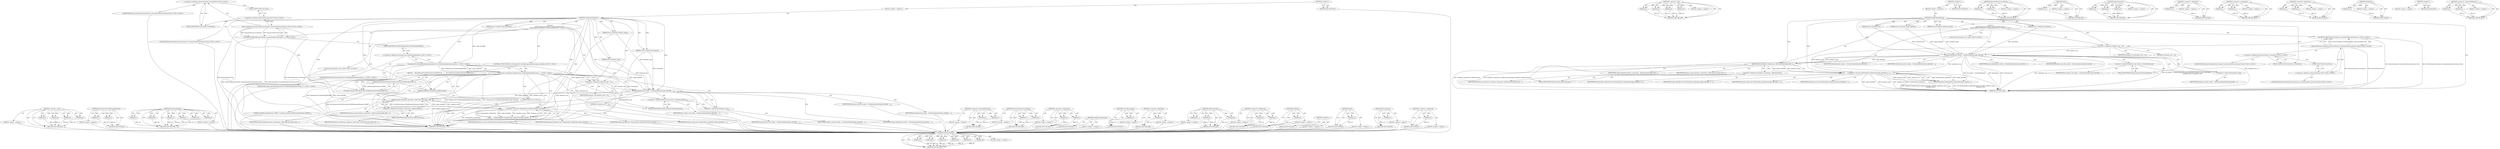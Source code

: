 digraph "&lt;operator&gt;.addressOf" {
vulnerable_90 [label=<(METHOD,DatabaseOpened)>];
vulnerable_91 [label=<(PARAM,p1)>];
vulnerable_92 [label=<(PARAM,p2)>];
vulnerable_93 [label=<(PARAM,p3)>];
vulnerable_94 [label=<(PARAM,p4)>];
vulnerable_95 [label=<(PARAM,p5)>];
vulnerable_96 [label=<(PARAM,p6)>];
vulnerable_97 [label=<(BLOCK,&lt;empty&gt;,&lt;empty&gt;)>];
vulnerable_98 [label=<(METHOD_RETURN,ANY)>];
vulnerable_118 [label=<(METHOD,&lt;operator&gt;.new)>];
vulnerable_119 [label=<(PARAM,p1)>];
vulnerable_120 [label=<(PARAM,p2)>];
vulnerable_121 [label=<(PARAM,p3)>];
vulnerable_122 [label=<(PARAM,p4)>];
vulnerable_123 [label=<(BLOCK,&lt;empty&gt;,&lt;empty&gt;)>];
vulnerable_124 [label=<(METHOD_RETURN,ANY)>];
vulnerable_6 [label=<(METHOD,&lt;global&gt;)<SUB>1</SUB>>];
vulnerable_7 [label=<(BLOCK,&lt;empty&gt;,&lt;empty&gt;)<SUB>1</SUB>>];
vulnerable_8 [label=<(METHOD,OnDatabaseOpened)<SUB>1</SUB>>];
vulnerable_9 [label=<(PARAM,const string16&amp; origin_identifier)<SUB>1</SUB>>];
vulnerable_10 [label=<(PARAM,const string16&amp; database_name)<SUB>2</SUB>>];
vulnerable_11 [label=<(PARAM,const string16&amp; description)<SUB>3</SUB>>];
vulnerable_12 [label=<(PARAM,int64 estimated_size)<SUB>4</SUB>>];
vulnerable_13 [label="<(BLOCK,{
   DCHECK(BrowserThread::CurrentlyOn(BrowserT...,{
   DCHECK(BrowserThread::CurrentlyOn(BrowserT...)<SUB>4</SUB>>"];
vulnerable_14 [label="<(DCHECK,DCHECK(BrowserThread::CurrentlyOn(BrowserThread...)<SUB>5</SUB>>"];
vulnerable_15 [label="<(BrowserThread.CurrentlyOn,BrowserThread::CurrentlyOn(BrowserThread::FILE))<SUB>5</SUB>>"];
vulnerable_16 [label="<(&lt;operator&gt;.fieldAccess,BrowserThread::CurrentlyOn)<SUB>5</SUB>>"];
vulnerable_17 [label="<(IDENTIFIER,BrowserThread,BrowserThread::CurrentlyOn(BrowserThread::FILE))<SUB>5</SUB>>"];
vulnerable_18 [label=<(FIELD_IDENTIFIER,CurrentlyOn,CurrentlyOn)<SUB>5</SUB>>];
vulnerable_19 [label="<(&lt;operator&gt;.fieldAccess,BrowserThread::FILE)<SUB>5</SUB>>"];
vulnerable_20 [label="<(IDENTIFIER,BrowserThread,BrowserThread::CurrentlyOn(BrowserThread::FILE))<SUB>5</SUB>>"];
vulnerable_21 [label=<(FIELD_IDENTIFIER,FILE,FILE)<SUB>5</SUB>>];
vulnerable_22 [label="<(LOCAL,int64 database_size: int64)<SUB>6</SUB>>"];
vulnerable_23 [label=<(&lt;operator&gt;.assignment,database_size = 0)<SUB>6</SUB>>];
vulnerable_24 [label=<(IDENTIFIER,database_size,database_size = 0)<SUB>6</SUB>>];
vulnerable_25 [label=<(LITERAL,0,database_size = 0)<SUB>6</SUB>>];
vulnerable_26 [label=<(DatabaseOpened,db_tracker_-&gt;DatabaseOpened(origin_identifier, ...)<SUB>7</SUB>>];
vulnerable_27 [label=<(&lt;operator&gt;.indirectFieldAccess,db_tracker_-&gt;DatabaseOpened)<SUB>7</SUB>>];
vulnerable_28 [label=<(IDENTIFIER,db_tracker_,db_tracker_-&gt;DatabaseOpened(origin_identifier, ...)<SUB>7</SUB>>];
vulnerable_29 [label=<(FIELD_IDENTIFIER,DatabaseOpened,DatabaseOpened)<SUB>7</SUB>>];
vulnerable_30 [label=<(IDENTIFIER,origin_identifier,db_tracker_-&gt;DatabaseOpened(origin_identifier, ...)<SUB>7</SUB>>];
vulnerable_31 [label=<(IDENTIFIER,database_name,db_tracker_-&gt;DatabaseOpened(origin_identifier, ...)<SUB>7</SUB>>];
vulnerable_32 [label=<(IDENTIFIER,description,db_tracker_-&gt;DatabaseOpened(origin_identifier, ...)<SUB>7</SUB>>];
vulnerable_33 [label=<(IDENTIFIER,estimated_size,db_tracker_-&gt;DatabaseOpened(origin_identifier, ...)<SUB>8</SUB>>];
vulnerable_34 [label=<(&lt;operator&gt;.addressOf,&amp;database_size)<SUB>8</SUB>>];
vulnerable_35 [label=<(IDENTIFIER,database_size,db_tracker_-&gt;DatabaseOpened(origin_identifier, ...)<SUB>8</SUB>>];
vulnerable_36 [label=<(AddConnection,database_connections_.AddConnection(origin_iden...)<SUB>9</SUB>>];
vulnerable_37 [label=<(&lt;operator&gt;.fieldAccess,database_connections_.AddConnection)<SUB>9</SUB>>];
vulnerable_38 [label=<(IDENTIFIER,database_connections_,database_connections_.AddConnection(origin_iden...)<SUB>9</SUB>>];
vulnerable_39 [label=<(FIELD_IDENTIFIER,AddConnection,AddConnection)<SUB>9</SUB>>];
vulnerable_40 [label=<(IDENTIFIER,origin_identifier,database_connections_.AddConnection(origin_iden...)<SUB>9</SUB>>];
vulnerable_41 [label=<(IDENTIFIER,database_name,database_connections_.AddConnection(origin_iden...)<SUB>9</SUB>>];
vulnerable_42 [label=<(Send,Send(new DatabaseMsg_UpdateSize(origin_identifi...)<SUB>10</SUB>>];
vulnerable_43 [label=<(&lt;operator&gt;.new,new DatabaseMsg_UpdateSize(origin_identifier, d...)<SUB>10</SUB>>];
vulnerable_44 [label=<(IDENTIFIER,DatabaseMsg_UpdateSize,new DatabaseMsg_UpdateSize(origin_identifier, d...)<SUB>10</SUB>>];
vulnerable_45 [label=<(IDENTIFIER,origin_identifier,new DatabaseMsg_UpdateSize(origin_identifier, d...)<SUB>10</SUB>>];
vulnerable_46 [label=<(IDENTIFIER,database_name,new DatabaseMsg_UpdateSize(origin_identifier, d...)<SUB>10</SUB>>];
vulnerable_47 [label=<(IDENTIFIER,database_size,new DatabaseMsg_UpdateSize(origin_identifier, d...)<SUB>11</SUB>>];
vulnerable_48 [label=<(METHOD_RETURN,void)<SUB>1</SUB>>];
vulnerable_50 [label=<(METHOD_RETURN,ANY)<SUB>1</SUB>>];
vulnerable_75 [label=<(METHOD,BrowserThread.CurrentlyOn)>];
vulnerable_76 [label=<(PARAM,p1)>];
vulnerable_77 [label=<(PARAM,p2)>];
vulnerable_78 [label=<(BLOCK,&lt;empty&gt;,&lt;empty&gt;)>];
vulnerable_79 [label=<(METHOD_RETURN,ANY)>];
vulnerable_114 [label=<(METHOD,Send)>];
vulnerable_115 [label=<(PARAM,p1)>];
vulnerable_116 [label=<(BLOCK,&lt;empty&gt;,&lt;empty&gt;)>];
vulnerable_117 [label=<(METHOD_RETURN,ANY)>];
vulnerable_108 [label=<(METHOD,AddConnection)>];
vulnerable_109 [label=<(PARAM,p1)>];
vulnerable_110 [label=<(PARAM,p2)>];
vulnerable_111 [label=<(PARAM,p3)>];
vulnerable_112 [label=<(BLOCK,&lt;empty&gt;,&lt;empty&gt;)>];
vulnerable_113 [label=<(METHOD_RETURN,ANY)>];
vulnerable_104 [label=<(METHOD,&lt;operator&gt;.addressOf)>];
vulnerable_105 [label=<(PARAM,p1)>];
vulnerable_106 [label=<(BLOCK,&lt;empty&gt;,&lt;empty&gt;)>];
vulnerable_107 [label=<(METHOD_RETURN,ANY)>];
vulnerable_85 [label=<(METHOD,&lt;operator&gt;.assignment)>];
vulnerable_86 [label=<(PARAM,p1)>];
vulnerable_87 [label=<(PARAM,p2)>];
vulnerable_88 [label=<(BLOCK,&lt;empty&gt;,&lt;empty&gt;)>];
vulnerable_89 [label=<(METHOD_RETURN,ANY)>];
vulnerable_80 [label=<(METHOD,&lt;operator&gt;.fieldAccess)>];
vulnerable_81 [label=<(PARAM,p1)>];
vulnerable_82 [label=<(PARAM,p2)>];
vulnerable_83 [label=<(BLOCK,&lt;empty&gt;,&lt;empty&gt;)>];
vulnerable_84 [label=<(METHOD_RETURN,ANY)>];
vulnerable_71 [label=<(METHOD,DCHECK)>];
vulnerable_72 [label=<(PARAM,p1)>];
vulnerable_73 [label=<(BLOCK,&lt;empty&gt;,&lt;empty&gt;)>];
vulnerable_74 [label=<(METHOD_RETURN,ANY)>];
vulnerable_65 [label=<(METHOD,&lt;global&gt;)<SUB>1</SUB>>];
vulnerable_66 [label=<(BLOCK,&lt;empty&gt;,&lt;empty&gt;)>];
vulnerable_67 [label=<(METHOD_RETURN,ANY)>];
vulnerable_99 [label=<(METHOD,&lt;operator&gt;.indirectFieldAccess)>];
vulnerable_100 [label=<(PARAM,p1)>];
vulnerable_101 [label=<(PARAM,p2)>];
vulnerable_102 [label=<(BLOCK,&lt;empty&gt;,&lt;empty&gt;)>];
vulnerable_103 [label=<(METHOD_RETURN,ANY)>];
fixed_153 [label=<(METHOD,&lt;operator&gt;.new)>];
fixed_154 [label=<(PARAM,p1)>];
fixed_155 [label=<(PARAM,p2)>];
fixed_156 [label=<(PARAM,p3)>];
fixed_157 [label=<(PARAM,p4)>];
fixed_158 [label=<(BLOCK,&lt;empty&gt;,&lt;empty&gt;)>];
fixed_159 [label=<(METHOD_RETURN,ANY)>];
fixed_104 [label=<(METHOD,DatabaseUtil.IsValidOriginIdentifier)>];
fixed_105 [label=<(PARAM,p1)>];
fixed_106 [label=<(PARAM,p2)>];
fixed_107 [label=<(BLOCK,&lt;empty&gt;,&lt;empty&gt;)>];
fixed_108 [label=<(METHOD_RETURN,ANY)>];
fixed_125 [label=<(METHOD,DatabaseOpened)>];
fixed_126 [label=<(PARAM,p1)>];
fixed_127 [label=<(PARAM,p2)>];
fixed_128 [label=<(PARAM,p3)>];
fixed_129 [label=<(PARAM,p4)>];
fixed_130 [label=<(PARAM,p5)>];
fixed_131 [label=<(PARAM,p6)>];
fixed_132 [label=<(BLOCK,&lt;empty&gt;,&lt;empty&gt;)>];
fixed_133 [label=<(METHOD_RETURN,ANY)>];
fixed_6 [label=<(METHOD,&lt;global&gt;)<SUB>1</SUB>>];
fixed_7 [label=<(BLOCK,&lt;empty&gt;,&lt;empty&gt;)<SUB>1</SUB>>];
fixed_8 [label=<(METHOD,OnDatabaseOpened)<SUB>1</SUB>>];
fixed_9 [label=<(PARAM,const string16&amp; origin_identifier)<SUB>1</SUB>>];
fixed_10 [label=<(PARAM,const string16&amp; database_name)<SUB>2</SUB>>];
fixed_11 [label=<(PARAM,const string16&amp; description)<SUB>3</SUB>>];
fixed_12 [label=<(PARAM,int64 estimated_size)<SUB>4</SUB>>];
fixed_13 [label="<(BLOCK,{
   DCHECK(BrowserThread::CurrentlyOn(BrowserT...,{
   DCHECK(BrowserThread::CurrentlyOn(BrowserT...)<SUB>4</SUB>>"];
fixed_14 [label="<(DCHECK,DCHECK(BrowserThread::CurrentlyOn(BrowserThread...)<SUB>5</SUB>>"];
fixed_15 [label="<(BrowserThread.CurrentlyOn,BrowserThread::CurrentlyOn(BrowserThread::FILE))<SUB>5</SUB>>"];
fixed_16 [label="<(&lt;operator&gt;.fieldAccess,BrowserThread::CurrentlyOn)<SUB>5</SUB>>"];
fixed_17 [label="<(IDENTIFIER,BrowserThread,BrowserThread::CurrentlyOn(BrowserThread::FILE))<SUB>5</SUB>>"];
fixed_18 [label=<(FIELD_IDENTIFIER,CurrentlyOn,CurrentlyOn)<SUB>5</SUB>>];
fixed_19 [label="<(&lt;operator&gt;.fieldAccess,BrowserThread::FILE)<SUB>5</SUB>>"];
fixed_20 [label="<(IDENTIFIER,BrowserThread,BrowserThread::CurrentlyOn(BrowserThread::FILE))<SUB>5</SUB>>"];
fixed_21 [label=<(FIELD_IDENTIFIER,FILE,FILE)<SUB>5</SUB>>];
fixed_22 [label="<(CONTROL_STRUCTURE,IF,if (!DatabaseUtil::IsValidOriginIdentifier(origin_identifier)))<SUB>7</SUB>>"];
fixed_23 [label="<(&lt;operator&gt;.logicalNot,!DatabaseUtil::IsValidOriginIdentifier(origin_i...)<SUB>7</SUB>>"];
fixed_24 [label="<(DatabaseUtil.IsValidOriginIdentifier,DatabaseUtil::IsValidOriginIdentifier(origin_id...)<SUB>7</SUB>>"];
fixed_25 [label="<(&lt;operator&gt;.fieldAccess,DatabaseUtil::IsValidOriginIdentifier)<SUB>7</SUB>>"];
fixed_26 [label="<(IDENTIFIER,DatabaseUtil,DatabaseUtil::IsValidOriginIdentifier(origin_id...)<SUB>7</SUB>>"];
fixed_27 [label=<(FIELD_IDENTIFIER,IsValidOriginIdentifier,IsValidOriginIdentifier)<SUB>7</SUB>>];
fixed_28 [label="<(IDENTIFIER,origin_identifier,DatabaseUtil::IsValidOriginIdentifier(origin_id...)<SUB>7</SUB>>"];
fixed_29 [label=<(BLOCK,{
    RecordAction(UserMetricsAction(&quot;BadMessag...,{
    RecordAction(UserMetricsAction(&quot;BadMessag...)<SUB>7</SUB>>];
fixed_30 [label=<(RecordAction,RecordAction(UserMetricsAction(&quot;BadMessageTermi...)<SUB>8</SUB>>];
fixed_31 [label=<(UserMetricsAction,UserMetricsAction(&quot;BadMessageTerminate_DBMF&quot;))<SUB>8</SUB>>];
fixed_32 [label=<(LITERAL,&quot;BadMessageTerminate_DBMF&quot;,UserMetricsAction(&quot;BadMessageTerminate_DBMF&quot;))<SUB>8</SUB>>];
fixed_33 [label=<(BadMessageReceived,BadMessageReceived())<SUB>9</SUB>>];
fixed_34 [label=<(RETURN,return;,return;)<SUB>10</SUB>>];
fixed_35 [label="<(LOCAL,int64 database_size: int64)<SUB>13</SUB>>"];
fixed_36 [label=<(&lt;operator&gt;.assignment,database_size = 0)<SUB>13</SUB>>];
fixed_37 [label=<(IDENTIFIER,database_size,database_size = 0)<SUB>13</SUB>>];
fixed_38 [label=<(LITERAL,0,database_size = 0)<SUB>13</SUB>>];
fixed_39 [label=<(DatabaseOpened,db_tracker_-&gt;DatabaseOpened(origin_identifier, ...)<SUB>14</SUB>>];
fixed_40 [label=<(&lt;operator&gt;.indirectFieldAccess,db_tracker_-&gt;DatabaseOpened)<SUB>14</SUB>>];
fixed_41 [label=<(IDENTIFIER,db_tracker_,db_tracker_-&gt;DatabaseOpened(origin_identifier, ...)<SUB>14</SUB>>];
fixed_42 [label=<(FIELD_IDENTIFIER,DatabaseOpened,DatabaseOpened)<SUB>14</SUB>>];
fixed_43 [label=<(IDENTIFIER,origin_identifier,db_tracker_-&gt;DatabaseOpened(origin_identifier, ...)<SUB>14</SUB>>];
fixed_44 [label=<(IDENTIFIER,database_name,db_tracker_-&gt;DatabaseOpened(origin_identifier, ...)<SUB>14</SUB>>];
fixed_45 [label=<(IDENTIFIER,description,db_tracker_-&gt;DatabaseOpened(origin_identifier, ...)<SUB>14</SUB>>];
fixed_46 [label=<(IDENTIFIER,estimated_size,db_tracker_-&gt;DatabaseOpened(origin_identifier, ...)<SUB>15</SUB>>];
fixed_47 [label=<(&lt;operator&gt;.addressOf,&amp;database_size)<SUB>15</SUB>>];
fixed_48 [label=<(IDENTIFIER,database_size,db_tracker_-&gt;DatabaseOpened(origin_identifier, ...)<SUB>15</SUB>>];
fixed_49 [label=<(AddConnection,database_connections_.AddConnection(origin_iden...)<SUB>16</SUB>>];
fixed_50 [label=<(&lt;operator&gt;.fieldAccess,database_connections_.AddConnection)<SUB>16</SUB>>];
fixed_51 [label=<(IDENTIFIER,database_connections_,database_connections_.AddConnection(origin_iden...)<SUB>16</SUB>>];
fixed_52 [label=<(FIELD_IDENTIFIER,AddConnection,AddConnection)<SUB>16</SUB>>];
fixed_53 [label=<(IDENTIFIER,origin_identifier,database_connections_.AddConnection(origin_iden...)<SUB>16</SUB>>];
fixed_54 [label=<(IDENTIFIER,database_name,database_connections_.AddConnection(origin_iden...)<SUB>16</SUB>>];
fixed_55 [label=<(Send,Send(new DatabaseMsg_UpdateSize(origin_identifi...)<SUB>17</SUB>>];
fixed_56 [label=<(&lt;operator&gt;.new,new DatabaseMsg_UpdateSize(origin_identifier, d...)<SUB>17</SUB>>];
fixed_57 [label=<(IDENTIFIER,DatabaseMsg_UpdateSize,new DatabaseMsg_UpdateSize(origin_identifier, d...)<SUB>17</SUB>>];
fixed_58 [label=<(IDENTIFIER,origin_identifier,new DatabaseMsg_UpdateSize(origin_identifier, d...)<SUB>17</SUB>>];
fixed_59 [label=<(IDENTIFIER,database_name,new DatabaseMsg_UpdateSize(origin_identifier, d...)<SUB>17</SUB>>];
fixed_60 [label=<(IDENTIFIER,database_size,new DatabaseMsg_UpdateSize(origin_identifier, d...)<SUB>18</SUB>>];
fixed_61 [label=<(METHOD_RETURN,void)<SUB>1</SUB>>];
fixed_63 [label=<(METHOD_RETURN,ANY)<SUB>1</SUB>>];
fixed_134 [label=<(METHOD,&lt;operator&gt;.indirectFieldAccess)>];
fixed_135 [label=<(PARAM,p1)>];
fixed_136 [label=<(PARAM,p2)>];
fixed_137 [label=<(BLOCK,&lt;empty&gt;,&lt;empty&gt;)>];
fixed_138 [label=<(METHOD_RETURN,ANY)>];
fixed_90 [label=<(METHOD,BrowserThread.CurrentlyOn)>];
fixed_91 [label=<(PARAM,p1)>];
fixed_92 [label=<(PARAM,p2)>];
fixed_93 [label=<(BLOCK,&lt;empty&gt;,&lt;empty&gt;)>];
fixed_94 [label=<(METHOD_RETURN,ANY)>];
fixed_120 [label=<(METHOD,&lt;operator&gt;.assignment)>];
fixed_121 [label=<(PARAM,p1)>];
fixed_122 [label=<(PARAM,p2)>];
fixed_123 [label=<(BLOCK,&lt;empty&gt;,&lt;empty&gt;)>];
fixed_124 [label=<(METHOD_RETURN,ANY)>];
fixed_117 [label=<(METHOD,BadMessageReceived)>];
fixed_118 [label=<(BLOCK,&lt;empty&gt;,&lt;empty&gt;)>];
fixed_119 [label=<(METHOD_RETURN,ANY)>];
fixed_113 [label=<(METHOD,UserMetricsAction)>];
fixed_114 [label=<(PARAM,p1)>];
fixed_115 [label=<(BLOCK,&lt;empty&gt;,&lt;empty&gt;)>];
fixed_116 [label=<(METHOD_RETURN,ANY)>];
fixed_100 [label=<(METHOD,&lt;operator&gt;.logicalNot)>];
fixed_101 [label=<(PARAM,p1)>];
fixed_102 [label=<(BLOCK,&lt;empty&gt;,&lt;empty&gt;)>];
fixed_103 [label=<(METHOD_RETURN,ANY)>];
fixed_143 [label=<(METHOD,AddConnection)>];
fixed_144 [label=<(PARAM,p1)>];
fixed_145 [label=<(PARAM,p2)>];
fixed_146 [label=<(PARAM,p3)>];
fixed_147 [label=<(BLOCK,&lt;empty&gt;,&lt;empty&gt;)>];
fixed_148 [label=<(METHOD_RETURN,ANY)>];
fixed_95 [label=<(METHOD,&lt;operator&gt;.fieldAccess)>];
fixed_96 [label=<(PARAM,p1)>];
fixed_97 [label=<(PARAM,p2)>];
fixed_98 [label=<(BLOCK,&lt;empty&gt;,&lt;empty&gt;)>];
fixed_99 [label=<(METHOD_RETURN,ANY)>];
fixed_86 [label=<(METHOD,DCHECK)>];
fixed_87 [label=<(PARAM,p1)>];
fixed_88 [label=<(BLOCK,&lt;empty&gt;,&lt;empty&gt;)>];
fixed_89 [label=<(METHOD_RETURN,ANY)>];
fixed_80 [label=<(METHOD,&lt;global&gt;)<SUB>1</SUB>>];
fixed_81 [label=<(BLOCK,&lt;empty&gt;,&lt;empty&gt;)>];
fixed_82 [label=<(METHOD_RETURN,ANY)>];
fixed_149 [label=<(METHOD,Send)>];
fixed_150 [label=<(PARAM,p1)>];
fixed_151 [label=<(BLOCK,&lt;empty&gt;,&lt;empty&gt;)>];
fixed_152 [label=<(METHOD_RETURN,ANY)>];
fixed_109 [label=<(METHOD,RecordAction)>];
fixed_110 [label=<(PARAM,p1)>];
fixed_111 [label=<(BLOCK,&lt;empty&gt;,&lt;empty&gt;)>];
fixed_112 [label=<(METHOD_RETURN,ANY)>];
fixed_139 [label=<(METHOD,&lt;operator&gt;.addressOf)>];
fixed_140 [label=<(PARAM,p1)>];
fixed_141 [label=<(BLOCK,&lt;empty&gt;,&lt;empty&gt;)>];
fixed_142 [label=<(METHOD_RETURN,ANY)>];
vulnerable_90 -> vulnerable_91  [key=0, label="AST: "];
vulnerable_90 -> vulnerable_91  [key=1, label="DDG: "];
vulnerable_90 -> vulnerable_97  [key=0, label="AST: "];
vulnerable_90 -> vulnerable_92  [key=0, label="AST: "];
vulnerable_90 -> vulnerable_92  [key=1, label="DDG: "];
vulnerable_90 -> vulnerable_98  [key=0, label="AST: "];
vulnerable_90 -> vulnerable_98  [key=1, label="CFG: "];
vulnerable_90 -> vulnerable_93  [key=0, label="AST: "];
vulnerable_90 -> vulnerable_93  [key=1, label="DDG: "];
vulnerable_90 -> vulnerable_94  [key=0, label="AST: "];
vulnerable_90 -> vulnerable_94  [key=1, label="DDG: "];
vulnerable_90 -> vulnerable_95  [key=0, label="AST: "];
vulnerable_90 -> vulnerable_95  [key=1, label="DDG: "];
vulnerable_90 -> vulnerable_96  [key=0, label="AST: "];
vulnerable_90 -> vulnerable_96  [key=1, label="DDG: "];
vulnerable_91 -> vulnerable_98  [key=0, label="DDG: p1"];
vulnerable_92 -> vulnerable_98  [key=0, label="DDG: p2"];
vulnerable_93 -> vulnerable_98  [key=0, label="DDG: p3"];
vulnerable_94 -> vulnerable_98  [key=0, label="DDG: p4"];
vulnerable_95 -> vulnerable_98  [key=0, label="DDG: p5"];
vulnerable_96 -> vulnerable_98  [key=0, label="DDG: p6"];
vulnerable_118 -> vulnerable_119  [key=0, label="AST: "];
vulnerable_118 -> vulnerable_119  [key=1, label="DDG: "];
vulnerable_118 -> vulnerable_123  [key=0, label="AST: "];
vulnerable_118 -> vulnerable_120  [key=0, label="AST: "];
vulnerable_118 -> vulnerable_120  [key=1, label="DDG: "];
vulnerable_118 -> vulnerable_124  [key=0, label="AST: "];
vulnerable_118 -> vulnerable_124  [key=1, label="CFG: "];
vulnerable_118 -> vulnerable_121  [key=0, label="AST: "];
vulnerable_118 -> vulnerable_121  [key=1, label="DDG: "];
vulnerable_118 -> vulnerable_122  [key=0, label="AST: "];
vulnerable_118 -> vulnerable_122  [key=1, label="DDG: "];
vulnerable_119 -> vulnerable_124  [key=0, label="DDG: p1"];
vulnerable_120 -> vulnerable_124  [key=0, label="DDG: p2"];
vulnerable_121 -> vulnerable_124  [key=0, label="DDG: p3"];
vulnerable_122 -> vulnerable_124  [key=0, label="DDG: p4"];
vulnerable_6 -> vulnerable_7  [key=0, label="AST: "];
vulnerable_6 -> vulnerable_50  [key=0, label="AST: "];
vulnerable_6 -> vulnerable_50  [key=1, label="CFG: "];
vulnerable_7 -> vulnerable_8  [key=0, label="AST: "];
vulnerable_8 -> vulnerable_9  [key=0, label="AST: "];
vulnerable_8 -> vulnerable_9  [key=1, label="DDG: "];
vulnerable_8 -> vulnerable_10  [key=0, label="AST: "];
vulnerable_8 -> vulnerable_10  [key=1, label="DDG: "];
vulnerable_8 -> vulnerable_11  [key=0, label="AST: "];
vulnerable_8 -> vulnerable_11  [key=1, label="DDG: "];
vulnerable_8 -> vulnerable_12  [key=0, label="AST: "];
vulnerable_8 -> vulnerable_12  [key=1, label="DDG: "];
vulnerable_8 -> vulnerable_13  [key=0, label="AST: "];
vulnerable_8 -> vulnerable_48  [key=0, label="AST: "];
vulnerable_8 -> vulnerable_18  [key=0, label="CFG: "];
vulnerable_8 -> vulnerable_23  [key=0, label="DDG: "];
vulnerable_8 -> vulnerable_26  [key=0, label="DDG: "];
vulnerable_8 -> vulnerable_36  [key=0, label="DDG: "];
vulnerable_8 -> vulnerable_43  [key=0, label="DDG: "];
vulnerable_9 -> vulnerable_26  [key=0, label="DDG: origin_identifier"];
vulnerable_10 -> vulnerable_26  [key=0, label="DDG: database_name"];
vulnerable_11 -> vulnerable_26  [key=0, label="DDG: description"];
vulnerable_12 -> vulnerable_26  [key=0, label="DDG: estimated_size"];
vulnerable_13 -> vulnerable_14  [key=0, label="AST: "];
vulnerable_13 -> vulnerable_22  [key=0, label="AST: "];
vulnerable_13 -> vulnerable_23  [key=0, label="AST: "];
vulnerable_13 -> vulnerable_26  [key=0, label="AST: "];
vulnerable_13 -> vulnerable_36  [key=0, label="AST: "];
vulnerable_13 -> vulnerable_42  [key=0, label="AST: "];
vulnerable_14 -> vulnerable_15  [key=0, label="AST: "];
vulnerable_14 -> vulnerable_23  [key=0, label="CFG: "];
vulnerable_14 -> vulnerable_48  [key=0, label="DDG: BrowserThread::CurrentlyOn(BrowserThread::FILE)"];
vulnerable_14 -> vulnerable_48  [key=1, label="DDG: DCHECK(BrowserThread::CurrentlyOn(BrowserThread::FILE))"];
vulnerable_15 -> vulnerable_16  [key=0, label="AST: "];
vulnerable_15 -> vulnerable_19  [key=0, label="AST: "];
vulnerable_15 -> vulnerable_14  [key=0, label="CFG: "];
vulnerable_15 -> vulnerable_14  [key=1, label="DDG: BrowserThread::CurrentlyOn"];
vulnerable_15 -> vulnerable_14  [key=2, label="DDG: BrowserThread::FILE"];
vulnerable_15 -> vulnerable_48  [key=0, label="DDG: BrowserThread::CurrentlyOn"];
vulnerable_15 -> vulnerable_48  [key=1, label="DDG: BrowserThread::FILE"];
vulnerable_16 -> vulnerable_17  [key=0, label="AST: "];
vulnerable_16 -> vulnerable_18  [key=0, label="AST: "];
vulnerable_16 -> vulnerable_21  [key=0, label="CFG: "];
vulnerable_18 -> vulnerable_16  [key=0, label="CFG: "];
vulnerable_19 -> vulnerable_20  [key=0, label="AST: "];
vulnerable_19 -> vulnerable_21  [key=0, label="AST: "];
vulnerable_19 -> vulnerable_15  [key=0, label="CFG: "];
vulnerable_21 -> vulnerable_19  [key=0, label="CFG: "];
vulnerable_23 -> vulnerable_24  [key=0, label="AST: "];
vulnerable_23 -> vulnerable_25  [key=0, label="AST: "];
vulnerable_23 -> vulnerable_29  [key=0, label="CFG: "];
vulnerable_23 -> vulnerable_48  [key=0, label="DDG: database_size = 0"];
vulnerable_23 -> vulnerable_26  [key=0, label="DDG: database_size"];
vulnerable_23 -> vulnerable_43  [key=0, label="DDG: database_size"];
vulnerable_26 -> vulnerable_27  [key=0, label="AST: "];
vulnerable_26 -> vulnerable_30  [key=0, label="AST: "];
vulnerable_26 -> vulnerable_31  [key=0, label="AST: "];
vulnerable_26 -> vulnerable_32  [key=0, label="AST: "];
vulnerable_26 -> vulnerable_33  [key=0, label="AST: "];
vulnerable_26 -> vulnerable_34  [key=0, label="AST: "];
vulnerable_26 -> vulnerable_39  [key=0, label="CFG: "];
vulnerable_26 -> vulnerable_48  [key=0, label="DDG: db_tracker_-&gt;DatabaseOpened"];
vulnerable_26 -> vulnerable_48  [key=1, label="DDG: description"];
vulnerable_26 -> vulnerable_48  [key=2, label="DDG: estimated_size"];
vulnerable_26 -> vulnerable_48  [key=3, label="DDG: &amp;database_size"];
vulnerable_26 -> vulnerable_48  [key=4, label="DDG: db_tracker_-&gt;DatabaseOpened(origin_identifier, database_name, description,
                               estimated_size, &amp;database_size)"];
vulnerable_26 -> vulnerable_36  [key=0, label="DDG: origin_identifier"];
vulnerable_26 -> vulnerable_36  [key=1, label="DDG: database_name"];
vulnerable_26 -> vulnerable_43  [key=0, label="DDG: &amp;database_size"];
vulnerable_27 -> vulnerable_28  [key=0, label="AST: "];
vulnerable_27 -> vulnerable_29  [key=0, label="AST: "];
vulnerable_27 -> vulnerable_34  [key=0, label="CFG: "];
vulnerable_29 -> vulnerable_27  [key=0, label="CFG: "];
vulnerable_34 -> vulnerable_35  [key=0, label="AST: "];
vulnerable_34 -> vulnerable_26  [key=0, label="CFG: "];
vulnerable_36 -> vulnerable_37  [key=0, label="AST: "];
vulnerable_36 -> vulnerable_40  [key=0, label="AST: "];
vulnerable_36 -> vulnerable_41  [key=0, label="AST: "];
vulnerable_36 -> vulnerable_43  [key=0, label="CFG: "];
vulnerable_36 -> vulnerable_43  [key=1, label="DDG: origin_identifier"];
vulnerable_36 -> vulnerable_43  [key=2, label="DDG: database_name"];
vulnerable_36 -> vulnerable_48  [key=0, label="DDG: database_connections_.AddConnection"];
vulnerable_36 -> vulnerable_48  [key=1, label="DDG: database_connections_.AddConnection(origin_identifier, database_name)"];
vulnerable_37 -> vulnerable_38  [key=0, label="AST: "];
vulnerable_37 -> vulnerable_39  [key=0, label="AST: "];
vulnerable_37 -> vulnerable_36  [key=0, label="CFG: "];
vulnerable_39 -> vulnerable_37  [key=0, label="CFG: "];
vulnerable_42 -> vulnerable_43  [key=0, label="AST: "];
vulnerable_42 -> vulnerable_48  [key=0, label="CFG: "];
vulnerable_42 -> vulnerable_48  [key=1, label="DDG: new DatabaseMsg_UpdateSize(origin_identifier, database_name,
                                  database_size)"];
vulnerable_42 -> vulnerable_48  [key=2, label="DDG: Send(new DatabaseMsg_UpdateSize(origin_identifier, database_name,
                                  database_size))"];
vulnerable_43 -> vulnerable_44  [key=0, label="AST: "];
vulnerable_43 -> vulnerable_45  [key=0, label="AST: "];
vulnerable_43 -> vulnerable_46  [key=0, label="AST: "];
vulnerable_43 -> vulnerable_47  [key=0, label="AST: "];
vulnerable_43 -> vulnerable_42  [key=0, label="CFG: "];
vulnerable_43 -> vulnerable_42  [key=1, label="DDG: DatabaseMsg_UpdateSize"];
vulnerable_43 -> vulnerable_42  [key=2, label="DDG: origin_identifier"];
vulnerable_43 -> vulnerable_42  [key=3, label="DDG: database_name"];
vulnerable_43 -> vulnerable_42  [key=4, label="DDG: database_size"];
vulnerable_43 -> vulnerable_48  [key=0, label="DDG: origin_identifier"];
vulnerable_43 -> vulnerable_48  [key=1, label="DDG: database_name"];
vulnerable_43 -> vulnerable_48  [key=2, label="DDG: database_size"];
vulnerable_43 -> vulnerable_48  [key=3, label="DDG: DatabaseMsg_UpdateSize"];
vulnerable_75 -> vulnerable_76  [key=0, label="AST: "];
vulnerable_75 -> vulnerable_76  [key=1, label="DDG: "];
vulnerable_75 -> vulnerable_78  [key=0, label="AST: "];
vulnerable_75 -> vulnerable_77  [key=0, label="AST: "];
vulnerable_75 -> vulnerable_77  [key=1, label="DDG: "];
vulnerable_75 -> vulnerable_79  [key=0, label="AST: "];
vulnerable_75 -> vulnerable_79  [key=1, label="CFG: "];
vulnerable_76 -> vulnerable_79  [key=0, label="DDG: p1"];
vulnerable_77 -> vulnerable_79  [key=0, label="DDG: p2"];
vulnerable_114 -> vulnerable_115  [key=0, label="AST: "];
vulnerable_114 -> vulnerable_115  [key=1, label="DDG: "];
vulnerable_114 -> vulnerable_116  [key=0, label="AST: "];
vulnerable_114 -> vulnerable_117  [key=0, label="AST: "];
vulnerable_114 -> vulnerable_117  [key=1, label="CFG: "];
vulnerable_115 -> vulnerable_117  [key=0, label="DDG: p1"];
vulnerable_108 -> vulnerable_109  [key=0, label="AST: "];
vulnerable_108 -> vulnerable_109  [key=1, label="DDG: "];
vulnerable_108 -> vulnerable_112  [key=0, label="AST: "];
vulnerable_108 -> vulnerable_110  [key=0, label="AST: "];
vulnerable_108 -> vulnerable_110  [key=1, label="DDG: "];
vulnerable_108 -> vulnerable_113  [key=0, label="AST: "];
vulnerable_108 -> vulnerable_113  [key=1, label="CFG: "];
vulnerable_108 -> vulnerable_111  [key=0, label="AST: "];
vulnerable_108 -> vulnerable_111  [key=1, label="DDG: "];
vulnerable_109 -> vulnerable_113  [key=0, label="DDG: p1"];
vulnerable_110 -> vulnerable_113  [key=0, label="DDG: p2"];
vulnerable_111 -> vulnerable_113  [key=0, label="DDG: p3"];
vulnerable_104 -> vulnerable_105  [key=0, label="AST: "];
vulnerable_104 -> vulnerable_105  [key=1, label="DDG: "];
vulnerable_104 -> vulnerable_106  [key=0, label="AST: "];
vulnerable_104 -> vulnerable_107  [key=0, label="AST: "];
vulnerable_104 -> vulnerable_107  [key=1, label="CFG: "];
vulnerable_105 -> vulnerable_107  [key=0, label="DDG: p1"];
vulnerable_85 -> vulnerable_86  [key=0, label="AST: "];
vulnerable_85 -> vulnerable_86  [key=1, label="DDG: "];
vulnerable_85 -> vulnerable_88  [key=0, label="AST: "];
vulnerable_85 -> vulnerable_87  [key=0, label="AST: "];
vulnerable_85 -> vulnerable_87  [key=1, label="DDG: "];
vulnerable_85 -> vulnerable_89  [key=0, label="AST: "];
vulnerable_85 -> vulnerable_89  [key=1, label="CFG: "];
vulnerable_86 -> vulnerable_89  [key=0, label="DDG: p1"];
vulnerable_87 -> vulnerable_89  [key=0, label="DDG: p2"];
vulnerable_80 -> vulnerable_81  [key=0, label="AST: "];
vulnerable_80 -> vulnerable_81  [key=1, label="DDG: "];
vulnerable_80 -> vulnerable_83  [key=0, label="AST: "];
vulnerable_80 -> vulnerable_82  [key=0, label="AST: "];
vulnerable_80 -> vulnerable_82  [key=1, label="DDG: "];
vulnerable_80 -> vulnerable_84  [key=0, label="AST: "];
vulnerable_80 -> vulnerable_84  [key=1, label="CFG: "];
vulnerable_81 -> vulnerable_84  [key=0, label="DDG: p1"];
vulnerable_82 -> vulnerable_84  [key=0, label="DDG: p2"];
vulnerable_71 -> vulnerable_72  [key=0, label="AST: "];
vulnerable_71 -> vulnerable_72  [key=1, label="DDG: "];
vulnerable_71 -> vulnerable_73  [key=0, label="AST: "];
vulnerable_71 -> vulnerable_74  [key=0, label="AST: "];
vulnerable_71 -> vulnerable_74  [key=1, label="CFG: "];
vulnerable_72 -> vulnerable_74  [key=0, label="DDG: p1"];
vulnerable_65 -> vulnerable_66  [key=0, label="AST: "];
vulnerable_65 -> vulnerable_67  [key=0, label="AST: "];
vulnerable_65 -> vulnerable_67  [key=1, label="CFG: "];
vulnerable_99 -> vulnerable_100  [key=0, label="AST: "];
vulnerable_99 -> vulnerable_100  [key=1, label="DDG: "];
vulnerable_99 -> vulnerable_102  [key=0, label="AST: "];
vulnerable_99 -> vulnerable_101  [key=0, label="AST: "];
vulnerable_99 -> vulnerable_101  [key=1, label="DDG: "];
vulnerable_99 -> vulnerable_103  [key=0, label="AST: "];
vulnerable_99 -> vulnerable_103  [key=1, label="CFG: "];
vulnerable_100 -> vulnerable_103  [key=0, label="DDG: p1"];
vulnerable_101 -> vulnerable_103  [key=0, label="DDG: p2"];
fixed_153 -> fixed_154  [key=0, label="AST: "];
fixed_153 -> fixed_154  [key=1, label="DDG: "];
fixed_153 -> fixed_158  [key=0, label="AST: "];
fixed_153 -> fixed_155  [key=0, label="AST: "];
fixed_153 -> fixed_155  [key=1, label="DDG: "];
fixed_153 -> fixed_159  [key=0, label="AST: "];
fixed_153 -> fixed_159  [key=1, label="CFG: "];
fixed_153 -> fixed_156  [key=0, label="AST: "];
fixed_153 -> fixed_156  [key=1, label="DDG: "];
fixed_153 -> fixed_157  [key=0, label="AST: "];
fixed_153 -> fixed_157  [key=1, label="DDG: "];
fixed_154 -> fixed_159  [key=0, label="DDG: p1"];
fixed_155 -> fixed_159  [key=0, label="DDG: p2"];
fixed_156 -> fixed_159  [key=0, label="DDG: p3"];
fixed_157 -> fixed_159  [key=0, label="DDG: p4"];
fixed_158 -> vulnerable_90  [key=0];
fixed_159 -> vulnerable_90  [key=0];
fixed_104 -> fixed_105  [key=0, label="AST: "];
fixed_104 -> fixed_105  [key=1, label="DDG: "];
fixed_104 -> fixed_107  [key=0, label="AST: "];
fixed_104 -> fixed_106  [key=0, label="AST: "];
fixed_104 -> fixed_106  [key=1, label="DDG: "];
fixed_104 -> fixed_108  [key=0, label="AST: "];
fixed_104 -> fixed_108  [key=1, label="CFG: "];
fixed_105 -> fixed_108  [key=0, label="DDG: p1"];
fixed_106 -> fixed_108  [key=0, label="DDG: p2"];
fixed_107 -> vulnerable_90  [key=0];
fixed_108 -> vulnerable_90  [key=0];
fixed_125 -> fixed_126  [key=0, label="AST: "];
fixed_125 -> fixed_126  [key=1, label="DDG: "];
fixed_125 -> fixed_132  [key=0, label="AST: "];
fixed_125 -> fixed_127  [key=0, label="AST: "];
fixed_125 -> fixed_127  [key=1, label="DDG: "];
fixed_125 -> fixed_133  [key=0, label="AST: "];
fixed_125 -> fixed_133  [key=1, label="CFG: "];
fixed_125 -> fixed_128  [key=0, label="AST: "];
fixed_125 -> fixed_128  [key=1, label="DDG: "];
fixed_125 -> fixed_129  [key=0, label="AST: "];
fixed_125 -> fixed_129  [key=1, label="DDG: "];
fixed_125 -> fixed_130  [key=0, label="AST: "];
fixed_125 -> fixed_130  [key=1, label="DDG: "];
fixed_125 -> fixed_131  [key=0, label="AST: "];
fixed_125 -> fixed_131  [key=1, label="DDG: "];
fixed_126 -> fixed_133  [key=0, label="DDG: p1"];
fixed_127 -> fixed_133  [key=0, label="DDG: p2"];
fixed_128 -> fixed_133  [key=0, label="DDG: p3"];
fixed_129 -> fixed_133  [key=0, label="DDG: p4"];
fixed_130 -> fixed_133  [key=0, label="DDG: p5"];
fixed_131 -> fixed_133  [key=0, label="DDG: p6"];
fixed_132 -> vulnerable_90  [key=0];
fixed_133 -> vulnerable_90  [key=0];
fixed_6 -> fixed_7  [key=0, label="AST: "];
fixed_6 -> fixed_63  [key=0, label="AST: "];
fixed_6 -> fixed_63  [key=1, label="CFG: "];
fixed_7 -> fixed_8  [key=0, label="AST: "];
fixed_8 -> fixed_9  [key=0, label="AST: "];
fixed_8 -> fixed_9  [key=1, label="DDG: "];
fixed_8 -> fixed_10  [key=0, label="AST: "];
fixed_8 -> fixed_10  [key=1, label="DDG: "];
fixed_8 -> fixed_11  [key=0, label="AST: "];
fixed_8 -> fixed_11  [key=1, label="DDG: "];
fixed_8 -> fixed_12  [key=0, label="AST: "];
fixed_8 -> fixed_12  [key=1, label="DDG: "];
fixed_8 -> fixed_13  [key=0, label="AST: "];
fixed_8 -> fixed_61  [key=0, label="AST: "];
fixed_8 -> fixed_18  [key=0, label="CFG: "];
fixed_8 -> fixed_36  [key=0, label="DDG: "];
fixed_8 -> fixed_39  [key=0, label="DDG: "];
fixed_8 -> fixed_49  [key=0, label="DDG: "];
fixed_8 -> fixed_33  [key=0, label="DDG: "];
fixed_8 -> fixed_34  [key=0, label="DDG: "];
fixed_8 -> fixed_56  [key=0, label="DDG: "];
fixed_8 -> fixed_24  [key=0, label="DDG: "];
fixed_8 -> fixed_31  [key=0, label="DDG: "];
fixed_9 -> fixed_24  [key=0, label="DDG: origin_identifier"];
fixed_10 -> fixed_61  [key=0, label="DDG: database_name"];
fixed_10 -> fixed_39  [key=0, label="DDG: database_name"];
fixed_11 -> fixed_61  [key=0, label="DDG: description"];
fixed_11 -> fixed_39  [key=0, label="DDG: description"];
fixed_12 -> fixed_61  [key=0, label="DDG: estimated_size"];
fixed_12 -> fixed_39  [key=0, label="DDG: estimated_size"];
fixed_13 -> fixed_14  [key=0, label="AST: "];
fixed_13 -> fixed_22  [key=0, label="AST: "];
fixed_13 -> fixed_35  [key=0, label="AST: "];
fixed_13 -> fixed_36  [key=0, label="AST: "];
fixed_13 -> fixed_39  [key=0, label="AST: "];
fixed_13 -> fixed_49  [key=0, label="AST: "];
fixed_13 -> fixed_55  [key=0, label="AST: "];
fixed_14 -> fixed_15  [key=0, label="AST: "];
fixed_14 -> fixed_27  [key=0, label="CFG: "];
fixed_14 -> fixed_61  [key=0, label="DDG: BrowserThread::CurrentlyOn(BrowserThread::FILE)"];
fixed_14 -> fixed_61  [key=1, label="DDG: DCHECK(BrowserThread::CurrentlyOn(BrowserThread::FILE))"];
fixed_15 -> fixed_16  [key=0, label="AST: "];
fixed_15 -> fixed_19  [key=0, label="AST: "];
fixed_15 -> fixed_14  [key=0, label="CFG: "];
fixed_15 -> fixed_14  [key=1, label="DDG: BrowserThread::CurrentlyOn"];
fixed_15 -> fixed_14  [key=2, label="DDG: BrowserThread::FILE"];
fixed_15 -> fixed_61  [key=0, label="DDG: BrowserThread::CurrentlyOn"];
fixed_15 -> fixed_61  [key=1, label="DDG: BrowserThread::FILE"];
fixed_16 -> fixed_17  [key=0, label="AST: "];
fixed_16 -> fixed_18  [key=0, label="AST: "];
fixed_16 -> fixed_21  [key=0, label="CFG: "];
fixed_17 -> vulnerable_90  [key=0];
fixed_18 -> fixed_16  [key=0, label="CFG: "];
fixed_19 -> fixed_20  [key=0, label="AST: "];
fixed_19 -> fixed_21  [key=0, label="AST: "];
fixed_19 -> fixed_15  [key=0, label="CFG: "];
fixed_20 -> vulnerable_90  [key=0];
fixed_21 -> fixed_19  [key=0, label="CFG: "];
fixed_22 -> fixed_23  [key=0, label="AST: "];
fixed_22 -> fixed_29  [key=0, label="AST: "];
fixed_23 -> fixed_24  [key=0, label="AST: "];
fixed_23 -> fixed_31  [key=0, label="CFG: "];
fixed_23 -> fixed_31  [key=1, label="CDG: "];
fixed_23 -> fixed_36  [key=0, label="CFG: "];
fixed_23 -> fixed_36  [key=1, label="CDG: "];
fixed_23 -> fixed_61  [key=0, label="DDG: DatabaseUtil::IsValidOriginIdentifier(origin_identifier)"];
fixed_23 -> fixed_61  [key=1, label="DDG: !DatabaseUtil::IsValidOriginIdentifier(origin_identifier)"];
fixed_23 -> fixed_47  [key=0, label="CDG: "];
fixed_23 -> fixed_30  [key=0, label="CDG: "];
fixed_23 -> fixed_34  [key=0, label="CDG: "];
fixed_23 -> fixed_49  [key=0, label="CDG: "];
fixed_23 -> fixed_33  [key=0, label="CDG: "];
fixed_23 -> fixed_42  [key=0, label="CDG: "];
fixed_23 -> fixed_52  [key=0, label="CDG: "];
fixed_23 -> fixed_56  [key=0, label="CDG: "];
fixed_23 -> fixed_40  [key=0, label="CDG: "];
fixed_23 -> fixed_50  [key=0, label="CDG: "];
fixed_23 -> fixed_55  [key=0, label="CDG: "];
fixed_23 -> fixed_39  [key=0, label="CDG: "];
fixed_24 -> fixed_25  [key=0, label="AST: "];
fixed_24 -> fixed_28  [key=0, label="AST: "];
fixed_24 -> fixed_23  [key=0, label="CFG: "];
fixed_24 -> fixed_23  [key=1, label="DDG: DatabaseUtil::IsValidOriginIdentifier"];
fixed_24 -> fixed_23  [key=2, label="DDG: origin_identifier"];
fixed_24 -> fixed_61  [key=0, label="DDG: DatabaseUtil::IsValidOriginIdentifier"];
fixed_24 -> fixed_61  [key=1, label="DDG: origin_identifier"];
fixed_24 -> fixed_39  [key=0, label="DDG: origin_identifier"];
fixed_25 -> fixed_26  [key=0, label="AST: "];
fixed_25 -> fixed_27  [key=0, label="AST: "];
fixed_25 -> fixed_24  [key=0, label="CFG: "];
fixed_26 -> vulnerable_90  [key=0];
fixed_27 -> fixed_25  [key=0, label="CFG: "];
fixed_28 -> vulnerable_90  [key=0];
fixed_29 -> fixed_30  [key=0, label="AST: "];
fixed_29 -> fixed_33  [key=0, label="AST: "];
fixed_29 -> fixed_34  [key=0, label="AST: "];
fixed_30 -> fixed_31  [key=0, label="AST: "];
fixed_30 -> fixed_33  [key=0, label="CFG: "];
fixed_30 -> fixed_61  [key=0, label="DDG: UserMetricsAction(&quot;BadMessageTerminate_DBMF&quot;)"];
fixed_30 -> fixed_61  [key=1, label="DDG: RecordAction(UserMetricsAction(&quot;BadMessageTerminate_DBMF&quot;))"];
fixed_31 -> fixed_32  [key=0, label="AST: "];
fixed_31 -> fixed_30  [key=0, label="CFG: "];
fixed_31 -> fixed_30  [key=1, label="DDG: &quot;BadMessageTerminate_DBMF&quot;"];
fixed_32 -> vulnerable_90  [key=0];
fixed_33 -> fixed_34  [key=0, label="CFG: "];
fixed_33 -> fixed_61  [key=0, label="DDG: BadMessageReceived()"];
fixed_34 -> fixed_61  [key=0, label="CFG: "];
fixed_34 -> fixed_61  [key=1, label="DDG: &lt;RET&gt;"];
fixed_35 -> vulnerable_90  [key=0];
fixed_36 -> fixed_37  [key=0, label="AST: "];
fixed_36 -> fixed_38  [key=0, label="AST: "];
fixed_36 -> fixed_42  [key=0, label="CFG: "];
fixed_36 -> fixed_39  [key=0, label="DDG: database_size"];
fixed_36 -> fixed_56  [key=0, label="DDG: database_size"];
fixed_37 -> vulnerable_90  [key=0];
fixed_38 -> vulnerable_90  [key=0];
fixed_39 -> fixed_40  [key=0, label="AST: "];
fixed_39 -> fixed_43  [key=0, label="AST: "];
fixed_39 -> fixed_44  [key=0, label="AST: "];
fixed_39 -> fixed_45  [key=0, label="AST: "];
fixed_39 -> fixed_46  [key=0, label="AST: "];
fixed_39 -> fixed_47  [key=0, label="AST: "];
fixed_39 -> fixed_52  [key=0, label="CFG: "];
fixed_39 -> fixed_49  [key=0, label="DDG: origin_identifier"];
fixed_39 -> fixed_49  [key=1, label="DDG: database_name"];
fixed_39 -> fixed_56  [key=0, label="DDG: &amp;database_size"];
fixed_40 -> fixed_41  [key=0, label="AST: "];
fixed_40 -> fixed_42  [key=0, label="AST: "];
fixed_40 -> fixed_47  [key=0, label="CFG: "];
fixed_41 -> vulnerable_90  [key=0];
fixed_42 -> fixed_40  [key=0, label="CFG: "];
fixed_43 -> vulnerable_90  [key=0];
fixed_44 -> vulnerable_90  [key=0];
fixed_45 -> vulnerable_90  [key=0];
fixed_46 -> vulnerable_90  [key=0];
fixed_47 -> fixed_48  [key=0, label="AST: "];
fixed_47 -> fixed_39  [key=0, label="CFG: "];
fixed_48 -> vulnerable_90  [key=0];
fixed_49 -> fixed_50  [key=0, label="AST: "];
fixed_49 -> fixed_53  [key=0, label="AST: "];
fixed_49 -> fixed_54  [key=0, label="AST: "];
fixed_49 -> fixed_56  [key=0, label="CFG: "];
fixed_49 -> fixed_56  [key=1, label="DDG: origin_identifier"];
fixed_49 -> fixed_56  [key=2, label="DDG: database_name"];
fixed_50 -> fixed_51  [key=0, label="AST: "];
fixed_50 -> fixed_52  [key=0, label="AST: "];
fixed_50 -> fixed_49  [key=0, label="CFG: "];
fixed_51 -> vulnerable_90  [key=0];
fixed_52 -> fixed_50  [key=0, label="CFG: "];
fixed_53 -> vulnerable_90  [key=0];
fixed_54 -> vulnerable_90  [key=0];
fixed_55 -> fixed_56  [key=0, label="AST: "];
fixed_55 -> fixed_61  [key=0, label="CFG: "];
fixed_56 -> fixed_57  [key=0, label="AST: "];
fixed_56 -> fixed_58  [key=0, label="AST: "];
fixed_56 -> fixed_59  [key=0, label="AST: "];
fixed_56 -> fixed_60  [key=0, label="AST: "];
fixed_56 -> fixed_55  [key=0, label="CFG: "];
fixed_56 -> fixed_55  [key=1, label="DDG: DatabaseMsg_UpdateSize"];
fixed_56 -> fixed_55  [key=2, label="DDG: origin_identifier"];
fixed_56 -> fixed_55  [key=3, label="DDG: database_name"];
fixed_56 -> fixed_55  [key=4, label="DDG: database_size"];
fixed_56 -> fixed_61  [key=0, label="DDG: DatabaseMsg_UpdateSize"];
fixed_57 -> vulnerable_90  [key=0];
fixed_58 -> vulnerable_90  [key=0];
fixed_59 -> vulnerable_90  [key=0];
fixed_60 -> vulnerable_90  [key=0];
fixed_61 -> vulnerable_90  [key=0];
fixed_63 -> vulnerable_90  [key=0];
fixed_134 -> fixed_135  [key=0, label="AST: "];
fixed_134 -> fixed_135  [key=1, label="DDG: "];
fixed_134 -> fixed_137  [key=0, label="AST: "];
fixed_134 -> fixed_136  [key=0, label="AST: "];
fixed_134 -> fixed_136  [key=1, label="DDG: "];
fixed_134 -> fixed_138  [key=0, label="AST: "];
fixed_134 -> fixed_138  [key=1, label="CFG: "];
fixed_135 -> fixed_138  [key=0, label="DDG: p1"];
fixed_136 -> fixed_138  [key=0, label="DDG: p2"];
fixed_137 -> vulnerable_90  [key=0];
fixed_138 -> vulnerable_90  [key=0];
fixed_90 -> fixed_91  [key=0, label="AST: "];
fixed_90 -> fixed_91  [key=1, label="DDG: "];
fixed_90 -> fixed_93  [key=0, label="AST: "];
fixed_90 -> fixed_92  [key=0, label="AST: "];
fixed_90 -> fixed_92  [key=1, label="DDG: "];
fixed_90 -> fixed_94  [key=0, label="AST: "];
fixed_90 -> fixed_94  [key=1, label="CFG: "];
fixed_91 -> fixed_94  [key=0, label="DDG: p1"];
fixed_92 -> fixed_94  [key=0, label="DDG: p2"];
fixed_93 -> vulnerable_90  [key=0];
fixed_94 -> vulnerable_90  [key=0];
fixed_120 -> fixed_121  [key=0, label="AST: "];
fixed_120 -> fixed_121  [key=1, label="DDG: "];
fixed_120 -> fixed_123  [key=0, label="AST: "];
fixed_120 -> fixed_122  [key=0, label="AST: "];
fixed_120 -> fixed_122  [key=1, label="DDG: "];
fixed_120 -> fixed_124  [key=0, label="AST: "];
fixed_120 -> fixed_124  [key=1, label="CFG: "];
fixed_121 -> fixed_124  [key=0, label="DDG: p1"];
fixed_122 -> fixed_124  [key=0, label="DDG: p2"];
fixed_123 -> vulnerable_90  [key=0];
fixed_124 -> vulnerable_90  [key=0];
fixed_117 -> fixed_118  [key=0, label="AST: "];
fixed_117 -> fixed_119  [key=0, label="AST: "];
fixed_117 -> fixed_119  [key=1, label="CFG: "];
fixed_118 -> vulnerable_90  [key=0];
fixed_119 -> vulnerable_90  [key=0];
fixed_113 -> fixed_114  [key=0, label="AST: "];
fixed_113 -> fixed_114  [key=1, label="DDG: "];
fixed_113 -> fixed_115  [key=0, label="AST: "];
fixed_113 -> fixed_116  [key=0, label="AST: "];
fixed_113 -> fixed_116  [key=1, label="CFG: "];
fixed_114 -> fixed_116  [key=0, label="DDG: p1"];
fixed_115 -> vulnerable_90  [key=0];
fixed_116 -> vulnerable_90  [key=0];
fixed_100 -> fixed_101  [key=0, label="AST: "];
fixed_100 -> fixed_101  [key=1, label="DDG: "];
fixed_100 -> fixed_102  [key=0, label="AST: "];
fixed_100 -> fixed_103  [key=0, label="AST: "];
fixed_100 -> fixed_103  [key=1, label="CFG: "];
fixed_101 -> fixed_103  [key=0, label="DDG: p1"];
fixed_102 -> vulnerable_90  [key=0];
fixed_103 -> vulnerable_90  [key=0];
fixed_143 -> fixed_144  [key=0, label="AST: "];
fixed_143 -> fixed_144  [key=1, label="DDG: "];
fixed_143 -> fixed_147  [key=0, label="AST: "];
fixed_143 -> fixed_145  [key=0, label="AST: "];
fixed_143 -> fixed_145  [key=1, label="DDG: "];
fixed_143 -> fixed_148  [key=0, label="AST: "];
fixed_143 -> fixed_148  [key=1, label="CFG: "];
fixed_143 -> fixed_146  [key=0, label="AST: "];
fixed_143 -> fixed_146  [key=1, label="DDG: "];
fixed_144 -> fixed_148  [key=0, label="DDG: p1"];
fixed_145 -> fixed_148  [key=0, label="DDG: p2"];
fixed_146 -> fixed_148  [key=0, label="DDG: p3"];
fixed_147 -> vulnerable_90  [key=0];
fixed_148 -> vulnerable_90  [key=0];
fixed_95 -> fixed_96  [key=0, label="AST: "];
fixed_95 -> fixed_96  [key=1, label="DDG: "];
fixed_95 -> fixed_98  [key=0, label="AST: "];
fixed_95 -> fixed_97  [key=0, label="AST: "];
fixed_95 -> fixed_97  [key=1, label="DDG: "];
fixed_95 -> fixed_99  [key=0, label="AST: "];
fixed_95 -> fixed_99  [key=1, label="CFG: "];
fixed_96 -> fixed_99  [key=0, label="DDG: p1"];
fixed_97 -> fixed_99  [key=0, label="DDG: p2"];
fixed_98 -> vulnerable_90  [key=0];
fixed_99 -> vulnerable_90  [key=0];
fixed_86 -> fixed_87  [key=0, label="AST: "];
fixed_86 -> fixed_87  [key=1, label="DDG: "];
fixed_86 -> fixed_88  [key=0, label="AST: "];
fixed_86 -> fixed_89  [key=0, label="AST: "];
fixed_86 -> fixed_89  [key=1, label="CFG: "];
fixed_87 -> fixed_89  [key=0, label="DDG: p1"];
fixed_88 -> vulnerable_90  [key=0];
fixed_89 -> vulnerable_90  [key=0];
fixed_80 -> fixed_81  [key=0, label="AST: "];
fixed_80 -> fixed_82  [key=0, label="AST: "];
fixed_80 -> fixed_82  [key=1, label="CFG: "];
fixed_81 -> vulnerable_90  [key=0];
fixed_82 -> vulnerable_90  [key=0];
fixed_149 -> fixed_150  [key=0, label="AST: "];
fixed_149 -> fixed_150  [key=1, label="DDG: "];
fixed_149 -> fixed_151  [key=0, label="AST: "];
fixed_149 -> fixed_152  [key=0, label="AST: "];
fixed_149 -> fixed_152  [key=1, label="CFG: "];
fixed_150 -> fixed_152  [key=0, label="DDG: p1"];
fixed_151 -> vulnerable_90  [key=0];
fixed_152 -> vulnerable_90  [key=0];
fixed_109 -> fixed_110  [key=0, label="AST: "];
fixed_109 -> fixed_110  [key=1, label="DDG: "];
fixed_109 -> fixed_111  [key=0, label="AST: "];
fixed_109 -> fixed_112  [key=0, label="AST: "];
fixed_109 -> fixed_112  [key=1, label="CFG: "];
fixed_110 -> fixed_112  [key=0, label="DDG: p1"];
fixed_111 -> vulnerable_90  [key=0];
fixed_112 -> vulnerable_90  [key=0];
fixed_139 -> fixed_140  [key=0, label="AST: "];
fixed_139 -> fixed_140  [key=1, label="DDG: "];
fixed_139 -> fixed_141  [key=0, label="AST: "];
fixed_139 -> fixed_142  [key=0, label="AST: "];
fixed_139 -> fixed_142  [key=1, label="CFG: "];
fixed_140 -> fixed_142  [key=0, label="DDG: p1"];
fixed_141 -> vulnerable_90  [key=0];
fixed_142 -> vulnerable_90  [key=0];
}
